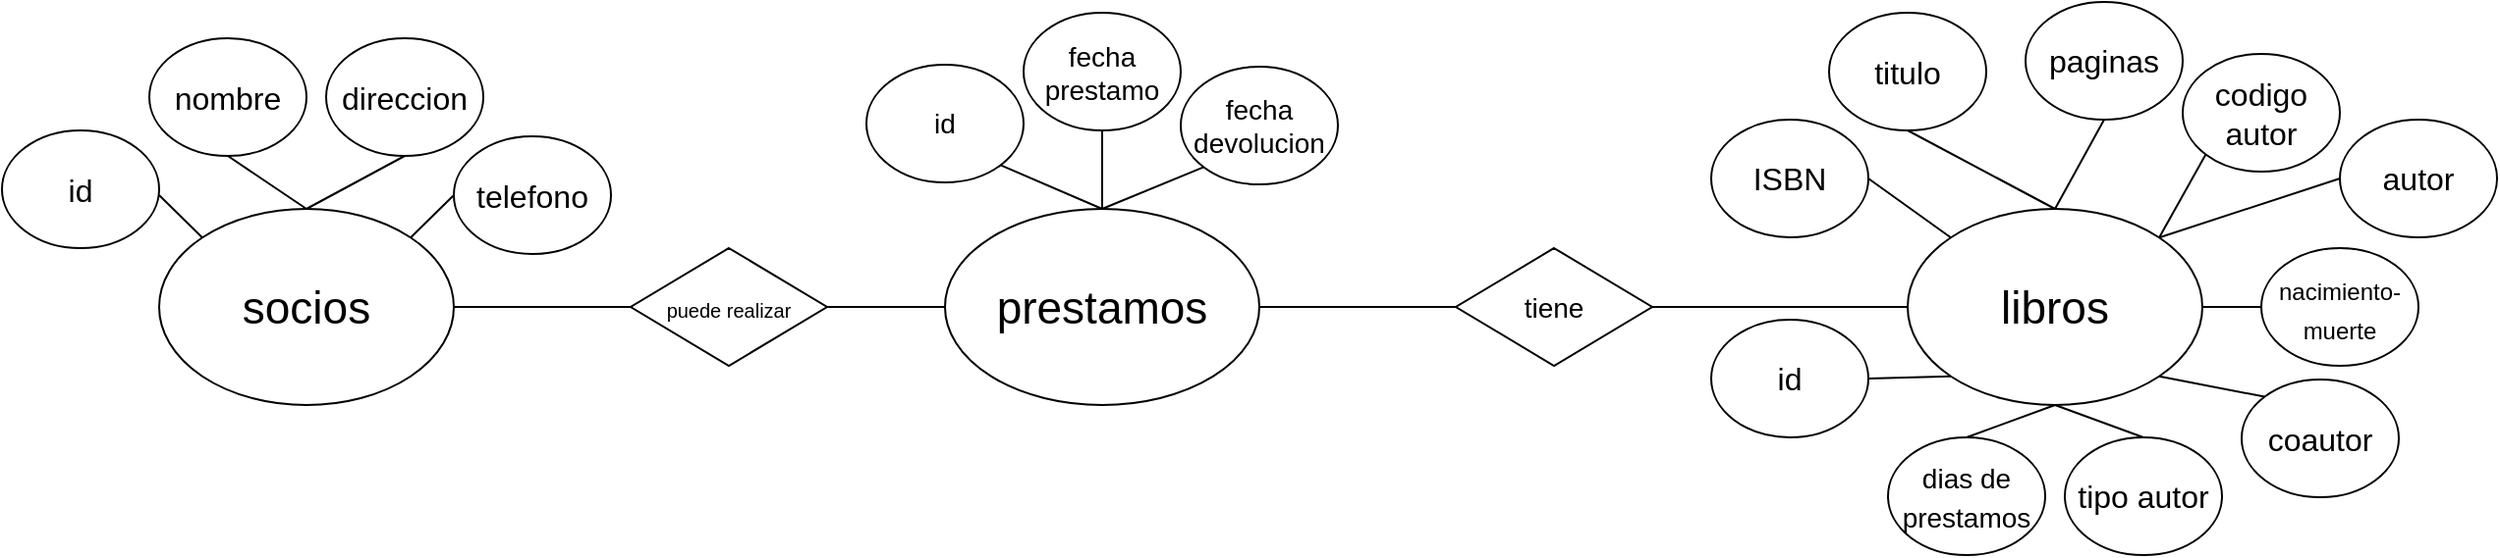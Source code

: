 <mxfile>
    <diagram id="qi8pnYipHJiA-MiGn556" name="Conceptual">
        <mxGraphModel dx="1393" dy="790" grid="1" gridSize="10" guides="1" tooltips="1" connect="1" arrows="1" fold="1" page="0" pageScale="1" pageWidth="200" pageHeight="400" background="none" math="0" shadow="0">
            <root>
                <mxCell id="0"/>
                <mxCell id="1" parent="0"/>
                <mxCell id="154" style="edgeStyle=none;html=1;exitX=1;exitY=0.5;exitDx=0;exitDy=0;entryX=0;entryY=0.5;entryDx=0;entryDy=0;fontSize=14;endArrow=none;endFill=0;rounded=0;" parent="1" source="102" target="152" edge="1">
                    <mxGeometry relative="1" as="geometry">
                        <mxPoint x="360" y="191" as="targetPoint"/>
                    </mxGeometry>
                </mxCell>
                <mxCell id="102" value="&lt;font style=&quot;font-size: 23px&quot;&gt;socios&lt;/font&gt;" style="ellipse;whiteSpace=wrap;html=1;rounded=0;" parent="1" vertex="1">
                    <mxGeometry x="130" y="143.5" width="150" height="100" as="geometry"/>
                </mxCell>
                <mxCell id="117" style="edgeStyle=none;html=1;exitX=1;exitY=0.5;exitDx=0;exitDy=0;fontSize=22;entryX=0;entryY=0;entryDx=0;entryDy=0;endArrow=none;endFill=0;rounded=0;" parent="1" target="102" edge="1">
                    <mxGeometry relative="1" as="geometry">
                        <mxPoint x="175" y="146.605" as="targetPoint"/>
                        <mxPoint x="130" y="136.5" as="sourcePoint"/>
                    </mxGeometry>
                </mxCell>
                <mxCell id="105" value="id" style="ellipse;whiteSpace=wrap;html=1;fontSize=16;rounded=0;" parent="1" vertex="1">
                    <mxGeometry x="50" y="103.5" width="80" height="60" as="geometry"/>
                </mxCell>
                <mxCell id="116" style="edgeStyle=none;html=1;exitX=0.5;exitY=1;exitDx=0;exitDy=0;fontSize=22;entryX=0.5;entryY=0;entryDx=0;entryDy=0;endArrow=none;endFill=0;rounded=0;" parent="1" source="106" target="102" edge="1">
                    <mxGeometry relative="1" as="geometry"/>
                </mxCell>
                <mxCell id="106" value="nombre" style="ellipse;whiteSpace=wrap;html=1;fontSize=16;rounded=0;" parent="1" vertex="1">
                    <mxGeometry x="125" y="56.5" width="80" height="60" as="geometry"/>
                </mxCell>
                <mxCell id="119" style="edgeStyle=none;html=1;exitX=0.5;exitY=1;exitDx=0;exitDy=0;entryX=0.5;entryY=0;entryDx=0;entryDy=0;fontSize=22;endArrow=none;endFill=0;rounded=0;" parent="1" source="108" target="102" edge="1">
                    <mxGeometry relative="1" as="geometry"/>
                </mxCell>
                <mxCell id="108" value="direccion" style="ellipse;whiteSpace=wrap;html=1;fontSize=16;rounded=0;" parent="1" vertex="1">
                    <mxGeometry x="215" y="56.5" width="80" height="60" as="geometry"/>
                </mxCell>
                <mxCell id="120" style="edgeStyle=none;html=1;exitX=0;exitY=0.5;exitDx=0;exitDy=0;entryX=1;entryY=0;entryDx=0;entryDy=0;fontSize=22;endArrow=none;endFill=0;rounded=0;" parent="1" source="109" target="102" edge="1">
                    <mxGeometry relative="1" as="geometry"/>
                </mxCell>
                <mxCell id="109" value="telefono" style="ellipse;whiteSpace=wrap;html=1;fontSize=16;rounded=0;" parent="1" vertex="1">
                    <mxGeometry x="280" y="106.5" width="80" height="60" as="geometry"/>
                </mxCell>
                <mxCell id="147" style="edgeStyle=none;html=1;exitX=1;exitY=0.5;exitDx=0;exitDy=0;entryX=0;entryY=0.5;entryDx=0;entryDy=0;fontSize=16;endArrow=none;endFill=0;rounded=0;" parent="1" source="121" target="143" edge="1">
                    <mxGeometry relative="1" as="geometry"/>
                </mxCell>
                <mxCell id="161" style="edgeStyle=none;html=1;exitX=1;exitY=0;exitDx=0;exitDy=0;entryX=0;entryY=1;entryDx=0;entryDy=0;endArrow=none;endFill=0;" parent="1" source="121" target="160" edge="1">
                    <mxGeometry relative="1" as="geometry"/>
                </mxCell>
                <mxCell id="121" value="&lt;font style=&quot;font-size: 23px&quot;&gt;libros&lt;/font&gt;" style="ellipse;whiteSpace=wrap;html=1;rounded=0;" parent="1" vertex="1">
                    <mxGeometry x="1020" y="143.5" width="150" height="100" as="geometry"/>
                </mxCell>
                <mxCell id="122" style="edgeStyle=none;html=1;exitX=1;exitY=0.5;exitDx=0;exitDy=0;fontSize=22;entryX=0;entryY=1;entryDx=0;entryDy=0;endArrow=none;endFill=0;rounded=0;" parent="1" source="123" target="121" edge="1">
                    <mxGeometry relative="1" as="geometry">
                        <mxPoint x="1049" y="157.105" as="targetPoint"/>
                    </mxGeometry>
                </mxCell>
                <mxCell id="123" value="id" style="ellipse;whiteSpace=wrap;html=1;fontSize=16;rounded=0;" parent="1" vertex="1">
                    <mxGeometry x="920" y="200" width="80" height="60" as="geometry"/>
                </mxCell>
                <mxCell id="124" style="edgeStyle=none;html=1;exitX=1;exitY=0.5;exitDx=0;exitDy=0;fontSize=22;entryX=0;entryY=0;entryDx=0;entryDy=0;endArrow=none;endFill=0;rounded=0;" parent="1" source="125" target="121" edge="1">
                    <mxGeometry relative="1" as="geometry"/>
                </mxCell>
                <mxCell id="125" value="ISBN" style="ellipse;whiteSpace=wrap;html=1;fontSize=16;rounded=0;" parent="1" vertex="1">
                    <mxGeometry x="920" y="98" width="80" height="60" as="geometry"/>
                </mxCell>
                <mxCell id="126" style="edgeStyle=none;html=1;exitX=0.5;exitY=1;exitDx=0;exitDy=0;fontSize=22;entryX=0.5;entryY=0;entryDx=0;entryDy=0;endArrow=none;endFill=0;rounded=0;" parent="1" source="127" target="121" edge="1">
                    <mxGeometry relative="1" as="geometry">
                        <mxPoint x="1079.316" y="147" as="targetPoint"/>
                    </mxGeometry>
                </mxCell>
                <mxCell id="127" value="titulo" style="ellipse;whiteSpace=wrap;html=1;fontSize=16;rounded=0;" parent="1" vertex="1">
                    <mxGeometry x="980" y="43.5" width="80" height="60" as="geometry"/>
                </mxCell>
                <mxCell id="128" style="edgeStyle=none;html=1;exitX=0.5;exitY=1;exitDx=0;exitDy=0;entryX=0.5;entryY=0;entryDx=0;entryDy=0;fontSize=22;endArrow=none;endFill=0;rounded=0;" parent="1" source="129" target="121" edge="1">
                    <mxGeometry relative="1" as="geometry"/>
                </mxCell>
                <mxCell id="129" value="paginas" style="ellipse;whiteSpace=wrap;html=1;fontSize=16;rounded=0;" parent="1" vertex="1">
                    <mxGeometry x="1080" y="38" width="80" height="60" as="geometry"/>
                </mxCell>
                <mxCell id="130" style="edgeStyle=none;html=1;exitX=0;exitY=0.5;exitDx=0;exitDy=0;entryX=1;entryY=0;entryDx=0;entryDy=0;fontSize=22;endArrow=none;endFill=0;rounded=0;" parent="1" source="131" target="121" edge="1">
                    <mxGeometry relative="1" as="geometry"/>
                </mxCell>
                <mxCell id="131" value="autor" style="ellipse;whiteSpace=wrap;html=1;fontSize=16;rounded=0;" parent="1" vertex="1">
                    <mxGeometry x="1240" y="98" width="80" height="60" as="geometry"/>
                </mxCell>
                <mxCell id="151" style="edgeStyle=none;html=1;exitX=0.5;exitY=0;exitDx=0;exitDy=0;entryX=0.5;entryY=1;entryDx=0;entryDy=0;fontSize=14;endArrow=none;endFill=0;rounded=0;" parent="1" source="132" target="140" edge="1">
                    <mxGeometry relative="1" as="geometry"/>
                </mxCell>
                <mxCell id="156" style="edgeStyle=none;html=1;exitX=1;exitY=0.5;exitDx=0;exitDy=0;entryX=0;entryY=0.5;entryDx=0;entryDy=0;fontSize=14;endArrow=none;endFill=0;rounded=0;" parent="1" source="132" target="153" edge="1">
                    <mxGeometry relative="1" as="geometry"/>
                </mxCell>
                <mxCell id="132" value="&lt;font style=&quot;font-size: 23px&quot;&gt;prestamos&lt;/font&gt;" style="ellipse;whiteSpace=wrap;html=1;rounded=0;" parent="1" vertex="1">
                    <mxGeometry x="530" y="143.5" width="160" height="100" as="geometry"/>
                </mxCell>
                <mxCell id="140" value="fecha prestamo" style="ellipse;whiteSpace=wrap;html=1;fontSize=14;rounded=0;" parent="1" vertex="1">
                    <mxGeometry x="570" y="43.5" width="80" height="60" as="geometry"/>
                </mxCell>
                <mxCell id="141" style="edgeStyle=none;html=1;exitX=0;exitY=1;exitDx=0;exitDy=0;entryX=0.5;entryY=0;entryDx=0;entryDy=0;fontSize=22;endArrow=none;endFill=0;rounded=0;" parent="1" source="142" target="132" edge="1">
                    <mxGeometry relative="1" as="geometry"/>
                </mxCell>
                <mxCell id="142" value="fecha devolucion" style="ellipse;whiteSpace=wrap;html=1;fontSize=14;rounded=0;" parent="1" vertex="1">
                    <mxGeometry x="650" y="71" width="80" height="60" as="geometry"/>
                </mxCell>
                <mxCell id="143" value="&lt;span style=&quot;font-size: 12px&quot;&gt;nacimiento-muerte&lt;/span&gt;" style="ellipse;whiteSpace=wrap;html=1;fontSize=16;rounded=0;" parent="1" vertex="1">
                    <mxGeometry x="1200" y="163.5" width="80" height="60" as="geometry"/>
                </mxCell>
                <mxCell id="149" style="edgeStyle=none;html=1;exitX=0.5;exitY=0;exitDx=0;exitDy=0;entryX=0.5;entryY=1;entryDx=0;entryDy=0;fontSize=14;endArrow=none;endFill=0;rounded=0;" parent="1" source="145" target="121" edge="1">
                    <mxGeometry relative="1" as="geometry"/>
                </mxCell>
                <mxCell id="145" value="tipo autor" style="ellipse;whiteSpace=wrap;html=1;fontSize=16;rounded=0;" parent="1" vertex="1">
                    <mxGeometry x="1100" y="260" width="80" height="60" as="geometry"/>
                </mxCell>
                <mxCell id="148" style="edgeStyle=none;html=1;exitX=0.5;exitY=0;exitDx=0;exitDy=0;entryX=0.5;entryY=1;entryDx=0;entryDy=0;fontSize=14;endArrow=none;endFill=0;rounded=0;" parent="1" source="146" target="121" edge="1">
                    <mxGeometry relative="1" as="geometry"/>
                </mxCell>
                <mxCell id="146" value="&lt;font style=&quot;font-size: 14px&quot;&gt;&lt;font style=&quot;font-size: 14px&quot;&gt;dias de &lt;/font&gt;&lt;font style=&quot;font-size: 14px&quot;&gt;prestamos&lt;/font&gt;&lt;/font&gt;" style="ellipse;whiteSpace=wrap;html=1;fontSize=16;rounded=0;" parent="1" vertex="1">
                    <mxGeometry x="1010" y="260" width="80" height="60" as="geometry"/>
                </mxCell>
                <mxCell id="155" style="edgeStyle=none;html=1;exitX=1;exitY=0.5;exitDx=0;exitDy=0;entryX=0;entryY=0.5;entryDx=0;entryDy=0;fontSize=14;endArrow=none;endFill=0;rounded=0;" parent="1" source="152" target="132" edge="1">
                    <mxGeometry relative="1" as="geometry"/>
                </mxCell>
                <mxCell id="152" value="&lt;font style=&quot;font-size: 10px&quot;&gt;puede realizar&lt;/font&gt;" style="rhombus;whiteSpace=wrap;html=1;fontSize=14;rounded=0;" parent="1" vertex="1">
                    <mxGeometry x="370" y="163.5" width="100" height="60" as="geometry"/>
                </mxCell>
                <mxCell id="157" style="edgeStyle=none;html=1;exitX=1;exitY=0.5;exitDx=0;exitDy=0;entryX=0;entryY=0.5;entryDx=0;entryDy=0;fontSize=14;endArrow=none;endFill=0;rounded=0;" parent="1" source="153" target="121" edge="1">
                    <mxGeometry relative="1" as="geometry"/>
                </mxCell>
                <mxCell id="153" value="tiene" style="rhombus;whiteSpace=wrap;html=1;fontSize=14;rounded=0;" parent="1" vertex="1">
                    <mxGeometry x="790" y="163.5" width="100" height="60" as="geometry"/>
                </mxCell>
                <mxCell id="159" style="edgeStyle=none;html=1;exitX=0;exitY=0;exitDx=0;exitDy=0;entryX=1;entryY=1;entryDx=0;entryDy=0;endArrow=none;endFill=0;" parent="1" source="158" target="121" edge="1">
                    <mxGeometry relative="1" as="geometry"/>
                </mxCell>
                <mxCell id="158" value="coautor" style="ellipse;whiteSpace=wrap;html=1;fontSize=16;rounded=0;" parent="1" vertex="1">
                    <mxGeometry x="1190" y="230.5" width="80" height="60" as="geometry"/>
                </mxCell>
                <mxCell id="160" value="codigo autor" style="ellipse;whiteSpace=wrap;html=1;fontSize=16;rounded=0;" parent="1" vertex="1">
                    <mxGeometry x="1160" y="64.5" width="80" height="60" as="geometry"/>
                </mxCell>
                <mxCell id="163" style="edgeStyle=none;html=1;exitX=1;exitY=1;exitDx=0;exitDy=0;entryX=0.5;entryY=0;entryDx=0;entryDy=0;endArrow=none;endFill=0;" parent="1" source="162" target="132" edge="1">
                    <mxGeometry relative="1" as="geometry"/>
                </mxCell>
                <mxCell id="162" value="id" style="ellipse;whiteSpace=wrap;html=1;fontSize=14;rounded=0;" parent="1" vertex="1">
                    <mxGeometry x="490" y="70" width="80" height="60" as="geometry"/>
                </mxCell>
            </root>
        </mxGraphModel>
    </diagram>
    <diagram id="dYPj9gsxpdj0yftGM-Sr" name="Logico">
        <mxGraphModel dx="1114" dy="632" grid="1" gridSize="10" guides="1" tooltips="1" connect="1" arrows="1" fold="1" page="0" pageScale="1" pageWidth="200" pageHeight="400" math="0" shadow="0">
            <root>
                <mxCell id="nXBM2TwfW-N2MYh9ytfG-0"/>
                <mxCell id="nXBM2TwfW-N2MYh9ytfG-1" parent="nXBM2TwfW-N2MYh9ytfG-0"/>
                <mxCell id="BWyq8WfzlH2dun_hwywX-64" value="socios" style="swimlane;fontStyle=0;childLayout=stackLayout;horizontal=1;startSize=30;horizontalStack=0;resizeParent=1;resizeParentMax=0;resizeLast=0;collapsible=1;marginBottom=0;" parent="nXBM2TwfW-N2MYh9ytfG-1" vertex="1">
                    <mxGeometry x="348" y="60" width="140" height="210" as="geometry"/>
                </mxCell>
                <mxCell id="BWyq8WfzlH2dun_hwywX-65" value="id (PK)" style="text;strokeColor=none;fillColor=none;align=left;verticalAlign=middle;spacingLeft=4;spacingRight=4;overflow=hidden;points=[[0,0.5],[1,0.5]];portConstraint=eastwest;rotatable=0;" parent="BWyq8WfzlH2dun_hwywX-64" vertex="1">
                    <mxGeometry y="30" width="140" height="30" as="geometry"/>
                </mxCell>
                <mxCell id="BWyq8WfzlH2dun_hwywX-66" value="rut" style="text;strokeColor=none;fillColor=none;align=left;verticalAlign=middle;spacingLeft=4;spacingRight=4;overflow=hidden;points=[[0,0.5],[1,0.5]];portConstraint=eastwest;rotatable=0;" parent="BWyq8WfzlH2dun_hwywX-64" vertex="1">
                    <mxGeometry y="60" width="140" height="30" as="geometry"/>
                </mxCell>
                <mxCell id="BWyq8WfzlH2dun_hwywX-67" value="nombre" style="text;strokeColor=none;fillColor=none;align=left;verticalAlign=middle;spacingLeft=4;spacingRight=4;overflow=hidden;points=[[0,0.5],[1,0.5]];portConstraint=eastwest;rotatable=0;" parent="BWyq8WfzlH2dun_hwywX-64" vertex="1">
                    <mxGeometry y="90" width="140" height="30" as="geometry"/>
                </mxCell>
                <mxCell id="BWyq8WfzlH2dun_hwywX-68" value="telefono" style="text;strokeColor=none;fillColor=none;align=left;verticalAlign=middle;spacingLeft=4;spacingRight=4;overflow=hidden;points=[[0,0.5],[1,0.5]];portConstraint=eastwest;rotatable=0;" parent="BWyq8WfzlH2dun_hwywX-64" vertex="1">
                    <mxGeometry y="120" width="140" height="30" as="geometry"/>
                </mxCell>
                <mxCell id="BWyq8WfzlH2dun_hwywX-69" value="direccion" style="text;strokeColor=none;fillColor=none;align=left;verticalAlign=middle;spacingLeft=4;spacingRight=4;overflow=hidden;points=[[0,0.5],[1,0.5]];portConstraint=eastwest;rotatable=0;" parent="BWyq8WfzlH2dun_hwywX-64" vertex="1">
                    <mxGeometry y="150" width="140" height="30" as="geometry"/>
                </mxCell>
                <mxCell id="BWyq8WfzlH2dun_hwywX-70" value="id_comuna (FK)" style="text;strokeColor=none;fillColor=none;align=left;verticalAlign=middle;spacingLeft=4;spacingRight=4;overflow=hidden;points=[[0,0.5],[1,0.5]];portConstraint=eastwest;rotatable=0;" parent="BWyq8WfzlH2dun_hwywX-64" vertex="1">
                    <mxGeometry y="180" width="140" height="30" as="geometry"/>
                </mxCell>
                <mxCell id="BWyq8WfzlH2dun_hwywX-71" value="comunas" style="swimlane;fontStyle=0;childLayout=stackLayout;horizontal=1;startSize=30;horizontalStack=0;resizeParent=1;resizeParentMax=0;resizeLast=0;collapsible=1;marginBottom=0;" parent="nXBM2TwfW-N2MYh9ytfG-1" vertex="1">
                    <mxGeometry x="67" y="60" width="140" height="90" as="geometry"/>
                </mxCell>
                <mxCell id="BWyq8WfzlH2dun_hwywX-72" value="id (PK)" style="text;strokeColor=none;fillColor=none;align=left;verticalAlign=middle;spacingLeft=4;spacingRight=4;overflow=hidden;points=[[0,0.5],[1,0.5]];portConstraint=eastwest;rotatable=0;" parent="BWyq8WfzlH2dun_hwywX-71" vertex="1">
                    <mxGeometry y="30" width="140" height="30" as="geometry"/>
                </mxCell>
                <mxCell id="BWyq8WfzlH2dun_hwywX-73" value="comuna" style="text;strokeColor=none;fillColor=none;align=left;verticalAlign=middle;spacingLeft=4;spacingRight=4;overflow=hidden;points=[[0,0.5],[1,0.5]];portConstraint=eastwest;rotatable=0;" parent="BWyq8WfzlH2dun_hwywX-71" vertex="1">
                    <mxGeometry y="60" width="140" height="30" as="geometry"/>
                </mxCell>
                <mxCell id="BWyq8WfzlH2dun_hwywX-74" style="edgeStyle=none;html=1;exitX=0;exitY=0.5;exitDx=0;exitDy=0;endArrow=ERone;endFill=0;entryX=1;entryY=0.5;entryDx=0;entryDy=0;startArrow=ERone;startFill=0;" parent="nXBM2TwfW-N2MYh9ytfG-1" source="BWyq8WfzlH2dun_hwywX-65" target="BWyq8WfzlH2dun_hwywX-72" edge="1">
                    <mxGeometry relative="1" as="geometry">
                        <mxPoint x="821" as="targetPoint"/>
                    </mxGeometry>
                </mxCell>
                <mxCell id="BWyq8WfzlH2dun_hwywX-76" value="libros" style="swimlane;fontStyle=0;childLayout=stackLayout;horizontal=1;startSize=30;horizontalStack=0;resizeParent=1;resizeParentMax=0;resizeLast=0;collapsible=1;marginBottom=0;" parent="nXBM2TwfW-N2MYh9ytfG-1" vertex="1">
                    <mxGeometry x="614" y="329" width="140" height="210" as="geometry"/>
                </mxCell>
                <mxCell id="BWyq8WfzlH2dun_hwywX-78" value="id (PK)" style="text;strokeColor=none;fillColor=none;align=left;verticalAlign=middle;spacingLeft=4;spacingRight=4;overflow=hidden;points=[[0,0.5],[1,0.5]];portConstraint=eastwest;rotatable=0;" parent="BWyq8WfzlH2dun_hwywX-76" vertex="1">
                    <mxGeometry y="30" width="140" height="30" as="geometry"/>
                </mxCell>
                <mxCell id="-CaQxqYmiiP7voBLmiDA-0" value="isbn" style="text;strokeColor=none;fillColor=none;align=left;verticalAlign=middle;spacingLeft=4;spacingRight=4;overflow=hidden;points=[[0,0.5],[1,0.5]];portConstraint=eastwest;rotatable=0;" vertex="1" parent="BWyq8WfzlH2dun_hwywX-76">
                    <mxGeometry y="60" width="140" height="30" as="geometry"/>
                </mxCell>
                <mxCell id="BWyq8WfzlH2dun_hwywX-79" value="titulo" style="text;strokeColor=none;fillColor=none;align=left;verticalAlign=middle;spacingLeft=4;spacingRight=4;overflow=hidden;points=[[0,0.5],[1,0.5]];portConstraint=eastwest;rotatable=0;" parent="BWyq8WfzlH2dun_hwywX-76" vertex="1">
                    <mxGeometry y="90" width="140" height="30" as="geometry"/>
                </mxCell>
                <mxCell id="BWyq8WfzlH2dun_hwywX-80" value="paginas" style="text;strokeColor=none;fillColor=none;align=left;verticalAlign=middle;spacingLeft=4;spacingRight=4;overflow=hidden;points=[[0,0.5],[1,0.5]];portConstraint=eastwest;rotatable=0;" parent="BWyq8WfzlH2dun_hwywX-76" vertex="1">
                    <mxGeometry y="120" width="140" height="30" as="geometry"/>
                </mxCell>
                <mxCell id="BWyq8WfzlH2dun_hwywX-83" value="dias_prestamo" style="text;strokeColor=none;fillColor=none;align=left;verticalAlign=middle;spacingLeft=4;spacingRight=4;overflow=hidden;points=[[0,0.5],[1,0.5]];portConstraint=eastwest;rotatable=0;" parent="BWyq8WfzlH2dun_hwywX-76" vertex="1">
                    <mxGeometry y="150" width="140" height="30" as="geometry"/>
                </mxCell>
                <mxCell id="BWyq8WfzlH2dun_hwywX-84" value="stock" style="text;strokeColor=none;fillColor=none;align=left;verticalAlign=middle;spacingLeft=4;spacingRight=4;overflow=hidden;points=[[0,0.5],[1,0.5]];portConstraint=eastwest;rotatable=0;" parent="BWyq8WfzlH2dun_hwywX-76" vertex="1">
                    <mxGeometry y="180" width="140" height="30" as="geometry"/>
                </mxCell>
                <mxCell id="BWyq8WfzlH2dun_hwywX-85" value="autores" style="swimlane;fontStyle=0;childLayout=stackLayout;horizontal=1;startSize=30;horizontalStack=0;resizeParent=1;resizeParentMax=0;resizeLast=0;collapsible=1;marginBottom=0;" parent="nXBM2TwfW-N2MYh9ytfG-1" vertex="1">
                    <mxGeometry x="1039" y="329" width="140" height="210" as="geometry">
                        <mxRectangle x="2617" y="569" width="110" height="30" as="alternateBounds"/>
                    </mxGeometry>
                </mxCell>
                <mxCell id="-CaQxqYmiiP7voBLmiDA-1" value="id (PK)" style="text;strokeColor=none;fillColor=none;align=left;verticalAlign=middle;spacingLeft=4;spacingRight=4;overflow=hidden;points=[[0,0.5],[1,0.5]];portConstraint=eastwest;rotatable=0;" vertex="1" parent="BWyq8WfzlH2dun_hwywX-85">
                    <mxGeometry y="30" width="140" height="30" as="geometry"/>
                </mxCell>
                <mxCell id="BWyq8WfzlH2dun_hwywX-87" value="codigo" style="text;strokeColor=none;fillColor=none;align=left;verticalAlign=middle;spacingLeft=4;spacingRight=4;overflow=hidden;points=[[0,0.5],[1,0.5]];portConstraint=eastwest;rotatable=0;" parent="BWyq8WfzlH2dun_hwywX-85" vertex="1">
                    <mxGeometry y="60" width="140" height="30" as="geometry"/>
                </mxCell>
                <mxCell id="BWyq8WfzlH2dun_hwywX-88" value="nombre" style="text;strokeColor=none;fillColor=none;align=left;verticalAlign=middle;spacingLeft=4;spacingRight=4;overflow=hidden;points=[[0,0.5],[1,0.5]];portConstraint=eastwest;rotatable=0;" parent="BWyq8WfzlH2dun_hwywX-85" vertex="1">
                    <mxGeometry y="90" width="140" height="30" as="geometry"/>
                </mxCell>
                <mxCell id="BWyq8WfzlH2dun_hwywX-89" value="apellido" style="text;strokeColor=none;fillColor=none;align=left;verticalAlign=middle;spacingLeft=4;spacingRight=4;overflow=hidden;points=[[0,0.5],[1,0.5]];portConstraint=eastwest;rotatable=0;" parent="BWyq8WfzlH2dun_hwywX-85" vertex="1">
                    <mxGeometry y="120" width="140" height="30" as="geometry"/>
                </mxCell>
                <mxCell id="BWyq8WfzlH2dun_hwywX-121" value="nacimiento" style="text;strokeColor=none;fillColor=none;align=left;verticalAlign=middle;spacingLeft=4;spacingRight=4;overflow=hidden;points=[[0,0.5],[1,0.5]];portConstraint=eastwest;rotatable=0;" parent="BWyq8WfzlH2dun_hwywX-85" vertex="1">
                    <mxGeometry y="150" width="140" height="30" as="geometry"/>
                </mxCell>
                <mxCell id="BWyq8WfzlH2dun_hwywX-90" value="muerte" style="text;strokeColor=none;fillColor=none;align=left;verticalAlign=middle;spacingLeft=4;spacingRight=4;overflow=hidden;points=[[0,0.5],[1,0.5]];portConstraint=eastwest;rotatable=0;" parent="BWyq8WfzlH2dun_hwywX-85" vertex="1">
                    <mxGeometry y="180" width="140" height="30" as="geometry"/>
                </mxCell>
                <mxCell id="BWyq8WfzlH2dun_hwywX-92" value="" style="edgeStyle=none;html=1;endArrow=ERone;endFill=0;" parent="nXBM2TwfW-N2MYh9ytfG-1" source="BWyq8WfzlH2dun_hwywX-93" target="BWyq8WfzlH2dun_hwywX-70" edge="1">
                    <mxGeometry relative="1" as="geometry"/>
                </mxCell>
                <mxCell id="BWyq8WfzlH2dun_hwywX-93" value="historial_prestamos" style="swimlane;fontStyle=0;childLayout=stackLayout;horizontal=1;startSize=30;horizontalStack=0;resizeParent=1;resizeParentMax=0;resizeLast=0;collapsible=1;marginBottom=0;" parent="nXBM2TwfW-N2MYh9ytfG-1" vertex="1">
                    <mxGeometry x="348" y="329" width="140" height="180" as="geometry"/>
                </mxCell>
                <mxCell id="BWyq8WfzlH2dun_hwywX-94" value="id (PK)" style="text;strokeColor=none;fillColor=none;align=left;verticalAlign=middle;spacingLeft=4;spacingRight=4;overflow=hidden;points=[[0,0.5],[1,0.5]];portConstraint=eastwest;rotatable=0;" parent="BWyq8WfzlH2dun_hwywX-93" vertex="1">
                    <mxGeometry y="30" width="140" height="30" as="geometry"/>
                </mxCell>
                <mxCell id="BWyq8WfzlH2dun_hwywX-97" value="fecha_prestamo" style="text;strokeColor=none;fillColor=none;align=left;verticalAlign=middle;spacingLeft=4;spacingRight=4;overflow=hidden;points=[[0,0.5],[1,0.5]];portConstraint=eastwest;rotatable=0;" parent="BWyq8WfzlH2dun_hwywX-93" vertex="1">
                    <mxGeometry y="60" width="140" height="30" as="geometry"/>
                </mxCell>
                <mxCell id="BWyq8WfzlH2dun_hwywX-98" value="fecha_devolucion" style="text;strokeColor=none;fillColor=none;align=left;verticalAlign=middle;spacingLeft=4;spacingRight=4;overflow=hidden;points=[[0,0.5],[1,0.5]];portConstraint=eastwest;rotatable=0;" parent="BWyq8WfzlH2dun_hwywX-93" vertex="1">
                    <mxGeometry y="90" width="140" height="30" as="geometry"/>
                </mxCell>
                <mxCell id="BWyq8WfzlH2dun_hwywX-95" value="id_socio (FK)" style="text;strokeColor=none;fillColor=none;align=left;verticalAlign=middle;spacingLeft=4;spacingRight=4;overflow=hidden;points=[[0,0.5],[1,0.5]];portConstraint=eastwest;rotatable=0;" parent="BWyq8WfzlH2dun_hwywX-93" vertex="1">
                    <mxGeometry y="120" width="140" height="30" as="geometry"/>
                </mxCell>
                <mxCell id="BWyq8WfzlH2dun_hwywX-96" value="id_libro (FK)" style="text;strokeColor=none;fillColor=none;align=left;verticalAlign=middle;spacingLeft=4;spacingRight=4;overflow=hidden;points=[[0,0.5],[1,0.5]];portConstraint=eastwest;rotatable=0;" parent="BWyq8WfzlH2dun_hwywX-93" vertex="1">
                    <mxGeometry y="150" width="140" height="30" as="geometry"/>
                </mxCell>
                <mxCell id="BWyq8WfzlH2dun_hwywX-99" value="" style="edgeStyle=none;html=1;endArrow=ERone;endFill=0;entryX=0;entryY=0.5;entryDx=0;entryDy=0;" parent="nXBM2TwfW-N2MYh9ytfG-1" source="BWyq8WfzlH2dun_hwywX-94" edge="1">
                    <mxGeometry relative="1" as="geometry">
                        <mxPoint x="614" y="374" as="targetPoint"/>
                    </mxGeometry>
                </mxCell>
                <mxCell id="_OZVbzVUYPF_zhkioJ3Y-0" value="libros_autores" style="swimlane;fontStyle=0;childLayout=stackLayout;horizontal=1;startSize=30;horizontalStack=0;resizeParent=1;resizeParentMax=0;resizeLast=0;collapsible=1;marginBottom=0;" parent="nXBM2TwfW-N2MYh9ytfG-1" vertex="1">
                    <mxGeometry x="830" y="329" width="140" height="150" as="geometry"/>
                </mxCell>
                <mxCell id="_OZVbzVUYPF_zhkioJ3Y-1" value="id (PK)" style="text;strokeColor=none;fillColor=none;align=left;verticalAlign=middle;spacingLeft=4;spacingRight=4;overflow=hidden;points=[[0,0.5],[1,0.5]];portConstraint=eastwest;rotatable=0;" parent="_OZVbzVUYPF_zhkioJ3Y-0" vertex="1">
                    <mxGeometry y="30" width="140" height="30" as="geometry"/>
                </mxCell>
                <mxCell id="ZRfPR7GUFVQkdrkoO1BX-1" value="tipo_autor" style="text;strokeColor=none;fillColor=none;align=left;verticalAlign=middle;spacingLeft=4;spacingRight=4;overflow=hidden;points=[[0,0.5],[1,0.5]];portConstraint=eastwest;rotatable=0;" vertex="1" parent="_OZVbzVUYPF_zhkioJ3Y-0">
                    <mxGeometry y="60" width="140" height="30" as="geometry"/>
                </mxCell>
                <mxCell id="_OZVbzVUYPF_zhkioJ3Y-2" value="id_libro (FK)" style="text;strokeColor=none;fillColor=none;align=left;verticalAlign=middle;spacingLeft=4;spacingRight=4;overflow=hidden;points=[[0,0.5],[1,0.5]];portConstraint=eastwest;rotatable=0;" parent="_OZVbzVUYPF_zhkioJ3Y-0" vertex="1">
                    <mxGeometry y="90" width="140" height="30" as="geometry"/>
                </mxCell>
                <mxCell id="_OZVbzVUYPF_zhkioJ3Y-3" value="id_autor (FK)" style="text;strokeColor=none;fillColor=none;align=left;verticalAlign=middle;spacingLeft=4;spacingRight=4;overflow=hidden;points=[[0,0.5],[1,0.5]];portConstraint=eastwest;rotatable=0;" parent="_OZVbzVUYPF_zhkioJ3Y-0" vertex="1">
                    <mxGeometry y="120" width="140" height="30" as="geometry"/>
                </mxCell>
                <mxCell id="tzbWr9HKdwv0VrYKtFSx-0" style="edgeStyle=none;html=1;exitX=1;exitY=0.5;exitDx=0;exitDy=0;entryX=0;entryY=0.5;entryDx=0;entryDy=0;startArrow=ERmany;startFill=0;endArrow=ERone;endFill=0;" parent="nXBM2TwfW-N2MYh9ytfG-1" source="BWyq8WfzlH2dun_hwywX-78" target="_OZVbzVUYPF_zhkioJ3Y-1" edge="1">
                    <mxGeometry relative="1" as="geometry"/>
                </mxCell>
                <mxCell id="tzbWr9HKdwv0VrYKtFSx-1" style="edgeStyle=none;html=1;exitX=1;exitY=0.5;exitDx=0;exitDy=0;entryX=0;entryY=0.5;entryDx=0;entryDy=0;startArrow=ERone;startFill=0;endArrow=ERmany;endFill=0;" parent="nXBM2TwfW-N2MYh9ytfG-1" source="_OZVbzVUYPF_zhkioJ3Y-1" target="-CaQxqYmiiP7voBLmiDA-1" edge="1">
                    <mxGeometry relative="1" as="geometry"/>
                </mxCell>
            </root>
        </mxGraphModel>
    </diagram>
    <diagram id="hRCJ8Cc15MpSqP0duWHv" name="Fisico">
        <mxGraphModel dx="1161" dy="658" grid="1" gridSize="10" guides="1" tooltips="1" connect="1" arrows="1" fold="1" page="0" pageScale="1" pageWidth="200" pageHeight="400" math="0" shadow="0">
            <root>
                <mxCell id="xLOaUqwhXjKOinna3xuz-0"/>
                <mxCell id="xLOaUqwhXjKOinna3xuz-1" parent="xLOaUqwhXjKOinna3xuz-0"/>
                <mxCell id="dVvtrldLi1Lc_aFTaRYH-0" value="socios" style="swimlane;fontStyle=0;childLayout=stackLayout;horizontal=1;startSize=30;horizontalStack=0;resizeParent=1;resizeParentMax=0;resizeLast=0;collapsible=1;marginBottom=0;" parent="xLOaUqwhXjKOinna3xuz-1" vertex="1">
                    <mxGeometry x="318" y="60" width="152" height="210" as="geometry"/>
                </mxCell>
                <mxCell id="dVvtrldLi1Lc_aFTaRYH-1" value="id SERIAL (PK)" style="text;strokeColor=none;fillColor=none;align=left;verticalAlign=middle;spacingLeft=4;spacingRight=4;overflow=hidden;points=[[0,0.5],[1,0.5]];portConstraint=eastwest;rotatable=0;" parent="dVvtrldLi1Lc_aFTaRYH-0" vertex="1">
                    <mxGeometry y="30" width="152" height="30" as="geometry"/>
                </mxCell>
                <mxCell id="dVvtrldLi1Lc_aFTaRYH-2" value="rut VARCHAR (12)" style="text;strokeColor=none;fillColor=none;align=left;verticalAlign=middle;spacingLeft=4;spacingRight=4;overflow=hidden;points=[[0,0.5],[1,0.5]];portConstraint=eastwest;rotatable=0;" parent="dVvtrldLi1Lc_aFTaRYH-0" vertex="1">
                    <mxGeometry y="60" width="152" height="30" as="geometry"/>
                </mxCell>
                <mxCell id="dVvtrldLi1Lc_aFTaRYH-3" value="nombre VARCHAR (30)" style="text;strokeColor=none;fillColor=none;align=left;verticalAlign=middle;spacingLeft=4;spacingRight=4;overflow=hidden;points=[[0,0.5],[1,0.5]];portConstraint=eastwest;rotatable=0;" parent="dVvtrldLi1Lc_aFTaRYH-0" vertex="1">
                    <mxGeometry y="90" width="152" height="30" as="geometry"/>
                </mxCell>
                <mxCell id="dVvtrldLi1Lc_aFTaRYH-4" value="telefono INT" style="text;strokeColor=none;fillColor=none;align=left;verticalAlign=middle;spacingLeft=4;spacingRight=4;overflow=hidden;points=[[0,0.5],[1,0.5]];portConstraint=eastwest;rotatable=0;" parent="dVvtrldLi1Lc_aFTaRYH-0" vertex="1">
                    <mxGeometry y="120" width="152" height="30" as="geometry"/>
                </mxCell>
                <mxCell id="M8TEla0YpCcHVB9hMGkG-0" value="direccion VARCHAR (20)" style="text;strokeColor=none;fillColor=none;align=left;verticalAlign=middle;spacingLeft=4;spacingRight=4;overflow=hidden;points=[[0,0.5],[1,0.5]];portConstraint=eastwest;rotatable=0;" parent="dVvtrldLi1Lc_aFTaRYH-0" vertex="1">
                    <mxGeometry y="150" width="152" height="30" as="geometry"/>
                </mxCell>
                <mxCell id="dVvtrldLi1Lc_aFTaRYH-5" value="id_comunas INT (FK)" style="text;strokeColor=none;fillColor=none;align=left;verticalAlign=middle;spacingLeft=4;spacingRight=4;overflow=hidden;points=[[0,0.5],[1,0.5]];portConstraint=eastwest;rotatable=0;" parent="dVvtrldLi1Lc_aFTaRYH-0" vertex="1">
                    <mxGeometry y="180" width="152" height="30" as="geometry"/>
                </mxCell>
                <mxCell id="dVvtrldLi1Lc_aFTaRYH-6" value="comunas" style="swimlane;fontStyle=0;childLayout=stackLayout;horizontal=1;startSize=30;horizontalStack=0;resizeParent=1;resizeParentMax=0;resizeLast=0;collapsible=1;marginBottom=0;" parent="xLOaUqwhXjKOinna3xuz-1" vertex="1">
                    <mxGeometry x="37" y="60" width="140" height="90" as="geometry"/>
                </mxCell>
                <mxCell id="dVvtrldLi1Lc_aFTaRYH-7" value="id SERIAL (PK)" style="text;strokeColor=none;fillColor=none;align=left;verticalAlign=middle;spacingLeft=4;spacingRight=4;overflow=hidden;points=[[0,0.5],[1,0.5]];portConstraint=eastwest;rotatable=0;" parent="dVvtrldLi1Lc_aFTaRYH-6" vertex="1">
                    <mxGeometry y="30" width="140" height="30" as="geometry"/>
                </mxCell>
                <mxCell id="dVvtrldLi1Lc_aFTaRYH-8" value="comuna VARCHAR (30)" style="text;strokeColor=none;fillColor=none;align=left;verticalAlign=middle;spacingLeft=4;spacingRight=4;overflow=hidden;points=[[0,0.5],[1,0.5]];portConstraint=eastwest;rotatable=0;" parent="dVvtrldLi1Lc_aFTaRYH-6" vertex="1">
                    <mxGeometry y="60" width="140" height="30" as="geometry"/>
                </mxCell>
                <mxCell id="dVvtrldLi1Lc_aFTaRYH-10" style="edgeStyle=none;html=1;exitX=0;exitY=0.5;exitDx=0;exitDy=0;endArrow=ERone;endFill=0;entryX=1;entryY=0.5;entryDx=0;entryDy=0;startArrow=ERone;startFill=0;" parent="xLOaUqwhXjKOinna3xuz-1" source="dVvtrldLi1Lc_aFTaRYH-1" target="dVvtrldLi1Lc_aFTaRYH-7" edge="1">
                    <mxGeometry relative="1" as="geometry">
                        <mxPoint x="791" as="targetPoint"/>
                    </mxGeometry>
                </mxCell>
                <mxCell id="dVvtrldLi1Lc_aFTaRYH-32" value="" style="edgeStyle=none;html=1;endArrow=ERone;endFill=0;" parent="xLOaUqwhXjKOinna3xuz-1" source="dVvtrldLi1Lc_aFTaRYH-33" target="dVvtrldLi1Lc_aFTaRYH-5" edge="1">
                    <mxGeometry relative="1" as="geometry"/>
                </mxCell>
                <mxCell id="dVvtrldLi1Lc_aFTaRYH-33" value="historial_prestamos" style="swimlane;fontStyle=0;childLayout=stackLayout;horizontal=1;startSize=30;horizontalStack=0;resizeParent=1;resizeParentMax=0;resizeLast=0;collapsible=1;marginBottom=0;" parent="xLOaUqwhXjKOinna3xuz-1" vertex="1">
                    <mxGeometry x="301" y="329" width="184" height="180" as="geometry"/>
                </mxCell>
                <mxCell id="dVvtrldLi1Lc_aFTaRYH-34" value="id SERIAL (PK)" style="text;strokeColor=none;fillColor=none;align=left;verticalAlign=middle;spacingLeft=4;spacingRight=4;overflow=hidden;points=[[0,0.5],[1,0.5]];portConstraint=eastwest;rotatable=0;" parent="dVvtrldLi1Lc_aFTaRYH-33" vertex="1">
                    <mxGeometry y="30" width="184" height="30" as="geometry"/>
                </mxCell>
                <mxCell id="dVvtrldLi1Lc_aFTaRYH-37" value="fecha_prestamo DATE" style="text;strokeColor=none;fillColor=none;align=left;verticalAlign=middle;spacingLeft=4;spacingRight=4;overflow=hidden;points=[[0,0.5],[1,0.5]];portConstraint=eastwest;rotatable=0;" parent="dVvtrldLi1Lc_aFTaRYH-33" vertex="1">
                    <mxGeometry y="60" width="184" height="30" as="geometry"/>
                </mxCell>
                <mxCell id="dVvtrldLi1Lc_aFTaRYH-38" value="fecha_devolucion DATE" style="text;strokeColor=none;fillColor=none;align=left;verticalAlign=middle;spacingLeft=4;spacingRight=4;overflow=hidden;points=[[0,0.5],[1,0.5]];portConstraint=eastwest;rotatable=0;" parent="dVvtrldLi1Lc_aFTaRYH-33" vertex="1">
                    <mxGeometry y="90" width="184" height="30" as="geometry"/>
                </mxCell>
                <mxCell id="dVvtrldLi1Lc_aFTaRYH-35" value="id_socios INT (FK)" style="text;strokeColor=none;fillColor=none;align=left;verticalAlign=middle;spacingLeft=4;spacingRight=4;overflow=hidden;points=[[0,0.5],[1,0.5]];portConstraint=eastwest;rotatable=0;" parent="dVvtrldLi1Lc_aFTaRYH-33" vertex="1">
                    <mxGeometry y="120" width="184" height="30" as="geometry"/>
                </mxCell>
                <mxCell id="dVvtrldLi1Lc_aFTaRYH-36" value="id_libros INT (FK)" style="text;strokeColor=none;fillColor=none;align=left;verticalAlign=middle;spacingLeft=4;spacingRight=4;overflow=hidden;points=[[0,0.5],[1,0.5]];portConstraint=eastwest;rotatable=0;" parent="dVvtrldLi1Lc_aFTaRYH-33" vertex="1">
                    <mxGeometry y="150" width="184" height="30" as="geometry"/>
                </mxCell>
                <mxCell id="Kl_bSAe78bvWYJDJar_Q-0" value="libros" style="swimlane;fontStyle=0;childLayout=stackLayout;horizontal=1;startSize=30;horizontalStack=0;resizeParent=1;resizeParentMax=0;resizeLast=0;collapsible=1;marginBottom=0;" parent="xLOaUqwhXjKOinna3xuz-1" vertex="1">
                    <mxGeometry x="558" y="329" width="153" height="210" as="geometry"/>
                </mxCell>
                <mxCell id="CqOcVNep8ELvhw46yPaj-0" value="id SERIAL (PK)" style="text;strokeColor=none;fillColor=none;align=left;verticalAlign=middle;spacingLeft=4;spacingRight=4;overflow=hidden;points=[[0,0.5],[1,0.5]];portConstraint=eastwest;rotatable=0;" vertex="1" parent="Kl_bSAe78bvWYJDJar_Q-0">
                    <mxGeometry y="30" width="153" height="30" as="geometry"/>
                </mxCell>
                <mxCell id="Kl_bSAe78bvWYJDJar_Q-1" value="isbn VARCHAR (15)" style="text;strokeColor=none;fillColor=none;align=left;verticalAlign=middle;spacingLeft=4;spacingRight=4;overflow=hidden;points=[[0,0.5],[1,0.5]];portConstraint=eastwest;rotatable=0;" parent="Kl_bSAe78bvWYJDJar_Q-0" vertex="1">
                    <mxGeometry y="60" width="153" height="30" as="geometry"/>
                </mxCell>
                <mxCell id="Kl_bSAe78bvWYJDJar_Q-2" value="titulo VARCHAR (50)" style="text;strokeColor=none;fillColor=none;align=left;verticalAlign=middle;spacingLeft=4;spacingRight=4;overflow=hidden;points=[[0,0.5],[1,0.5]];portConstraint=eastwest;rotatable=0;" parent="Kl_bSAe78bvWYJDJar_Q-0" vertex="1">
                    <mxGeometry y="90" width="153" height="30" as="geometry"/>
                </mxCell>
                <mxCell id="Kl_bSAe78bvWYJDJar_Q-3" value="paginas INT" style="text;strokeColor=none;fillColor=none;align=left;verticalAlign=middle;spacingLeft=4;spacingRight=4;overflow=hidden;points=[[0,0.5],[1,0.5]];portConstraint=eastwest;rotatable=0;" parent="Kl_bSAe78bvWYJDJar_Q-0" vertex="1">
                    <mxGeometry y="120" width="153" height="30" as="geometry"/>
                </mxCell>
                <mxCell id="Kl_bSAe78bvWYJDJar_Q-4" value="dias_prestamo INT" style="text;strokeColor=none;fillColor=none;align=left;verticalAlign=middle;spacingLeft=4;spacingRight=4;overflow=hidden;points=[[0,0.5],[1,0.5]];portConstraint=eastwest;rotatable=0;" parent="Kl_bSAe78bvWYJDJar_Q-0" vertex="1">
                    <mxGeometry y="150" width="153" height="30" as="geometry"/>
                </mxCell>
                <mxCell id="Kl_bSAe78bvWYJDJar_Q-5" value="stock INT" style="text;strokeColor=none;fillColor=none;align=left;verticalAlign=middle;spacingLeft=4;spacingRight=4;overflow=hidden;points=[[0,0.5],[1,0.5]];portConstraint=eastwest;rotatable=0;" parent="Kl_bSAe78bvWYJDJar_Q-0" vertex="1">
                    <mxGeometry y="180" width="153" height="30" as="geometry"/>
                </mxCell>
                <mxCell id="Kl_bSAe78bvWYJDJar_Q-6" value="autores" style="swimlane;fontStyle=0;childLayout=stackLayout;horizontal=1;startSize=30;horizontalStack=0;resizeParent=1;resizeParentMax=0;resizeLast=0;collapsible=1;marginBottom=0;" parent="xLOaUqwhXjKOinna3xuz-1" vertex="1">
                    <mxGeometry x="1015" y="329" width="155" height="210" as="geometry">
                        <mxRectangle x="2617" y="569" width="110" height="30" as="alternateBounds"/>
                    </mxGeometry>
                </mxCell>
                <mxCell id="CqOcVNep8ELvhw46yPaj-2" value="id SERIAL (PK)" style="text;strokeColor=none;fillColor=none;align=left;verticalAlign=middle;spacingLeft=4;spacingRight=4;overflow=hidden;points=[[0,0.5],[1,0.5]];portConstraint=eastwest;rotatable=0;" vertex="1" parent="Kl_bSAe78bvWYJDJar_Q-6">
                    <mxGeometry y="30" width="155" height="30" as="geometry"/>
                </mxCell>
                <mxCell id="Kl_bSAe78bvWYJDJar_Q-7" value="codigo INT" style="text;strokeColor=none;fillColor=none;align=left;verticalAlign=middle;spacingLeft=4;spacingRight=4;overflow=hidden;points=[[0,0.5],[1,0.5]];portConstraint=eastwest;rotatable=0;" parent="Kl_bSAe78bvWYJDJar_Q-6" vertex="1">
                    <mxGeometry y="60" width="155" height="30" as="geometry"/>
                </mxCell>
                <mxCell id="Kl_bSAe78bvWYJDJar_Q-19" value="nombre VARCHAR (20)" style="text;strokeColor=none;fillColor=none;align=left;verticalAlign=middle;spacingLeft=4;spacingRight=4;overflow=hidden;points=[[0,0.5],[1,0.5]];portConstraint=eastwest;rotatable=0;" parent="Kl_bSAe78bvWYJDJar_Q-6" vertex="1">
                    <mxGeometry y="90" width="155" height="30" as="geometry"/>
                </mxCell>
                <mxCell id="Kl_bSAe78bvWYJDJar_Q-20" value="apellido VARCHAR (20)" style="text;strokeColor=none;fillColor=none;align=left;verticalAlign=middle;spacingLeft=4;spacingRight=4;overflow=hidden;points=[[0,0.5],[1,0.5]];portConstraint=eastwest;rotatable=0;" parent="Kl_bSAe78bvWYJDJar_Q-6" vertex="1">
                    <mxGeometry y="120" width="155" height="30" as="geometry"/>
                </mxCell>
                <mxCell id="Kl_bSAe78bvWYJDJar_Q-10" value="nacimiento INT" style="text;strokeColor=none;fillColor=none;align=left;verticalAlign=middle;spacingLeft=4;spacingRight=4;overflow=hidden;points=[[0,0.5],[1,0.5]];portConstraint=eastwest;rotatable=0;" parent="Kl_bSAe78bvWYJDJar_Q-6" vertex="1">
                    <mxGeometry y="150" width="155" height="30" as="geometry"/>
                </mxCell>
                <mxCell id="Kl_bSAe78bvWYJDJar_Q-11" value="muerte INT" style="text;strokeColor=none;fillColor=none;align=left;verticalAlign=middle;spacingLeft=4;spacingRight=4;overflow=hidden;points=[[0,0.5],[1,0.5]];portConstraint=eastwest;rotatable=0;" parent="Kl_bSAe78bvWYJDJar_Q-6" vertex="1">
                    <mxGeometry y="180" width="155" height="30" as="geometry"/>
                </mxCell>
                <mxCell id="Kl_bSAe78bvWYJDJar_Q-13" value="libros_autores" style="swimlane;fontStyle=0;childLayout=stackLayout;horizontal=1;startSize=30;horizontalStack=0;resizeParent=1;resizeParentMax=0;resizeLast=0;collapsible=1;marginBottom=0;" parent="xLOaUqwhXjKOinna3xuz-1" vertex="1">
                    <mxGeometry x="780" y="329" width="180" height="150" as="geometry"/>
                </mxCell>
                <mxCell id="Kl_bSAe78bvWYJDJar_Q-14" value="id SERIAL (PK)" style="text;strokeColor=none;fillColor=none;align=left;verticalAlign=middle;spacingLeft=4;spacingRight=4;overflow=hidden;points=[[0,0.5],[1,0.5]];portConstraint=eastwest;rotatable=0;" parent="Kl_bSAe78bvWYJDJar_Q-13" vertex="1">
                    <mxGeometry y="30" width="180" height="30" as="geometry"/>
                </mxCell>
                <mxCell id="AgL_x6UvtW5a02jRTwEs-0" value="tipo_autor VARCHAR (10)" style="text;strokeColor=none;fillColor=none;align=left;verticalAlign=middle;spacingLeft=4;spacingRight=4;overflow=hidden;points=[[0,0.5],[1,0.5]];portConstraint=eastwest;rotatable=0;" vertex="1" parent="Kl_bSAe78bvWYJDJar_Q-13">
                    <mxGeometry y="60" width="180" height="30" as="geometry"/>
                </mxCell>
                <mxCell id="Kl_bSAe78bvWYJDJar_Q-15" value="id_libros INT (FK)" style="text;strokeColor=none;fillColor=none;align=left;verticalAlign=middle;spacingLeft=4;spacingRight=4;overflow=hidden;points=[[0,0.5],[1,0.5]];portConstraint=eastwest;rotatable=0;" parent="Kl_bSAe78bvWYJDJar_Q-13" vertex="1">
                    <mxGeometry y="90" width="180" height="30" as="geometry"/>
                </mxCell>
                <mxCell id="Kl_bSAe78bvWYJDJar_Q-16" value="id_autores INT (FK)" style="text;strokeColor=none;fillColor=none;align=left;verticalAlign=middle;spacingLeft=4;spacingRight=4;overflow=hidden;points=[[0,0.5],[1,0.5]];portConstraint=eastwest;rotatable=0;" parent="Kl_bSAe78bvWYJDJar_Q-13" vertex="1">
                    <mxGeometry y="120" width="180" height="30" as="geometry"/>
                </mxCell>
                <mxCell id="Kl_bSAe78bvWYJDJar_Q-17" style="edgeStyle=none;html=1;exitX=1;exitY=0.5;exitDx=0;exitDy=0;entryX=0;entryY=0.5;entryDx=0;entryDy=0;startArrow=ERmany;startFill=0;endArrow=ERone;endFill=0;" parent="xLOaUqwhXjKOinna3xuz-1" source="CqOcVNep8ELvhw46yPaj-0" target="Kl_bSAe78bvWYJDJar_Q-14" edge="1">
                    <mxGeometry relative="1" as="geometry"/>
                </mxCell>
                <mxCell id="Kl_bSAe78bvWYJDJar_Q-18" style="edgeStyle=none;html=1;exitX=1;exitY=0.5;exitDx=0;exitDy=0;entryX=0;entryY=0.5;entryDx=0;entryDy=0;startArrow=ERone;startFill=0;endArrow=ERmany;endFill=0;" parent="xLOaUqwhXjKOinna3xuz-1" source="Kl_bSAe78bvWYJDJar_Q-14" target="CqOcVNep8ELvhw46yPaj-2" edge="1">
                    <mxGeometry relative="1" as="geometry"/>
                </mxCell>
                <mxCell id="Kl_bSAe78bvWYJDJar_Q-21" style="edgeStyle=none;html=1;exitX=1;exitY=0.5;exitDx=0;exitDy=0;entryX=0;entryY=0.5;entryDx=0;entryDy=0;startArrow=none;startFill=0;endArrow=ERone;endFill=0;" parent="xLOaUqwhXjKOinna3xuz-1" source="dVvtrldLi1Lc_aFTaRYH-34" target="CqOcVNep8ELvhw46yPaj-0" edge="1">
                    <mxGeometry relative="1" as="geometry"/>
                </mxCell>
            </root>
        </mxGraphModel>
    </diagram>
</mxfile>